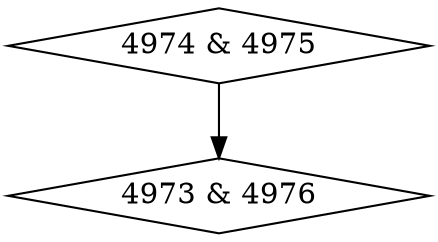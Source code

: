 digraph {
0 [label = "4973 & 4976", shape = diamond];
1 [label = "4974 & 4975", shape = diamond];
1->0;
}
